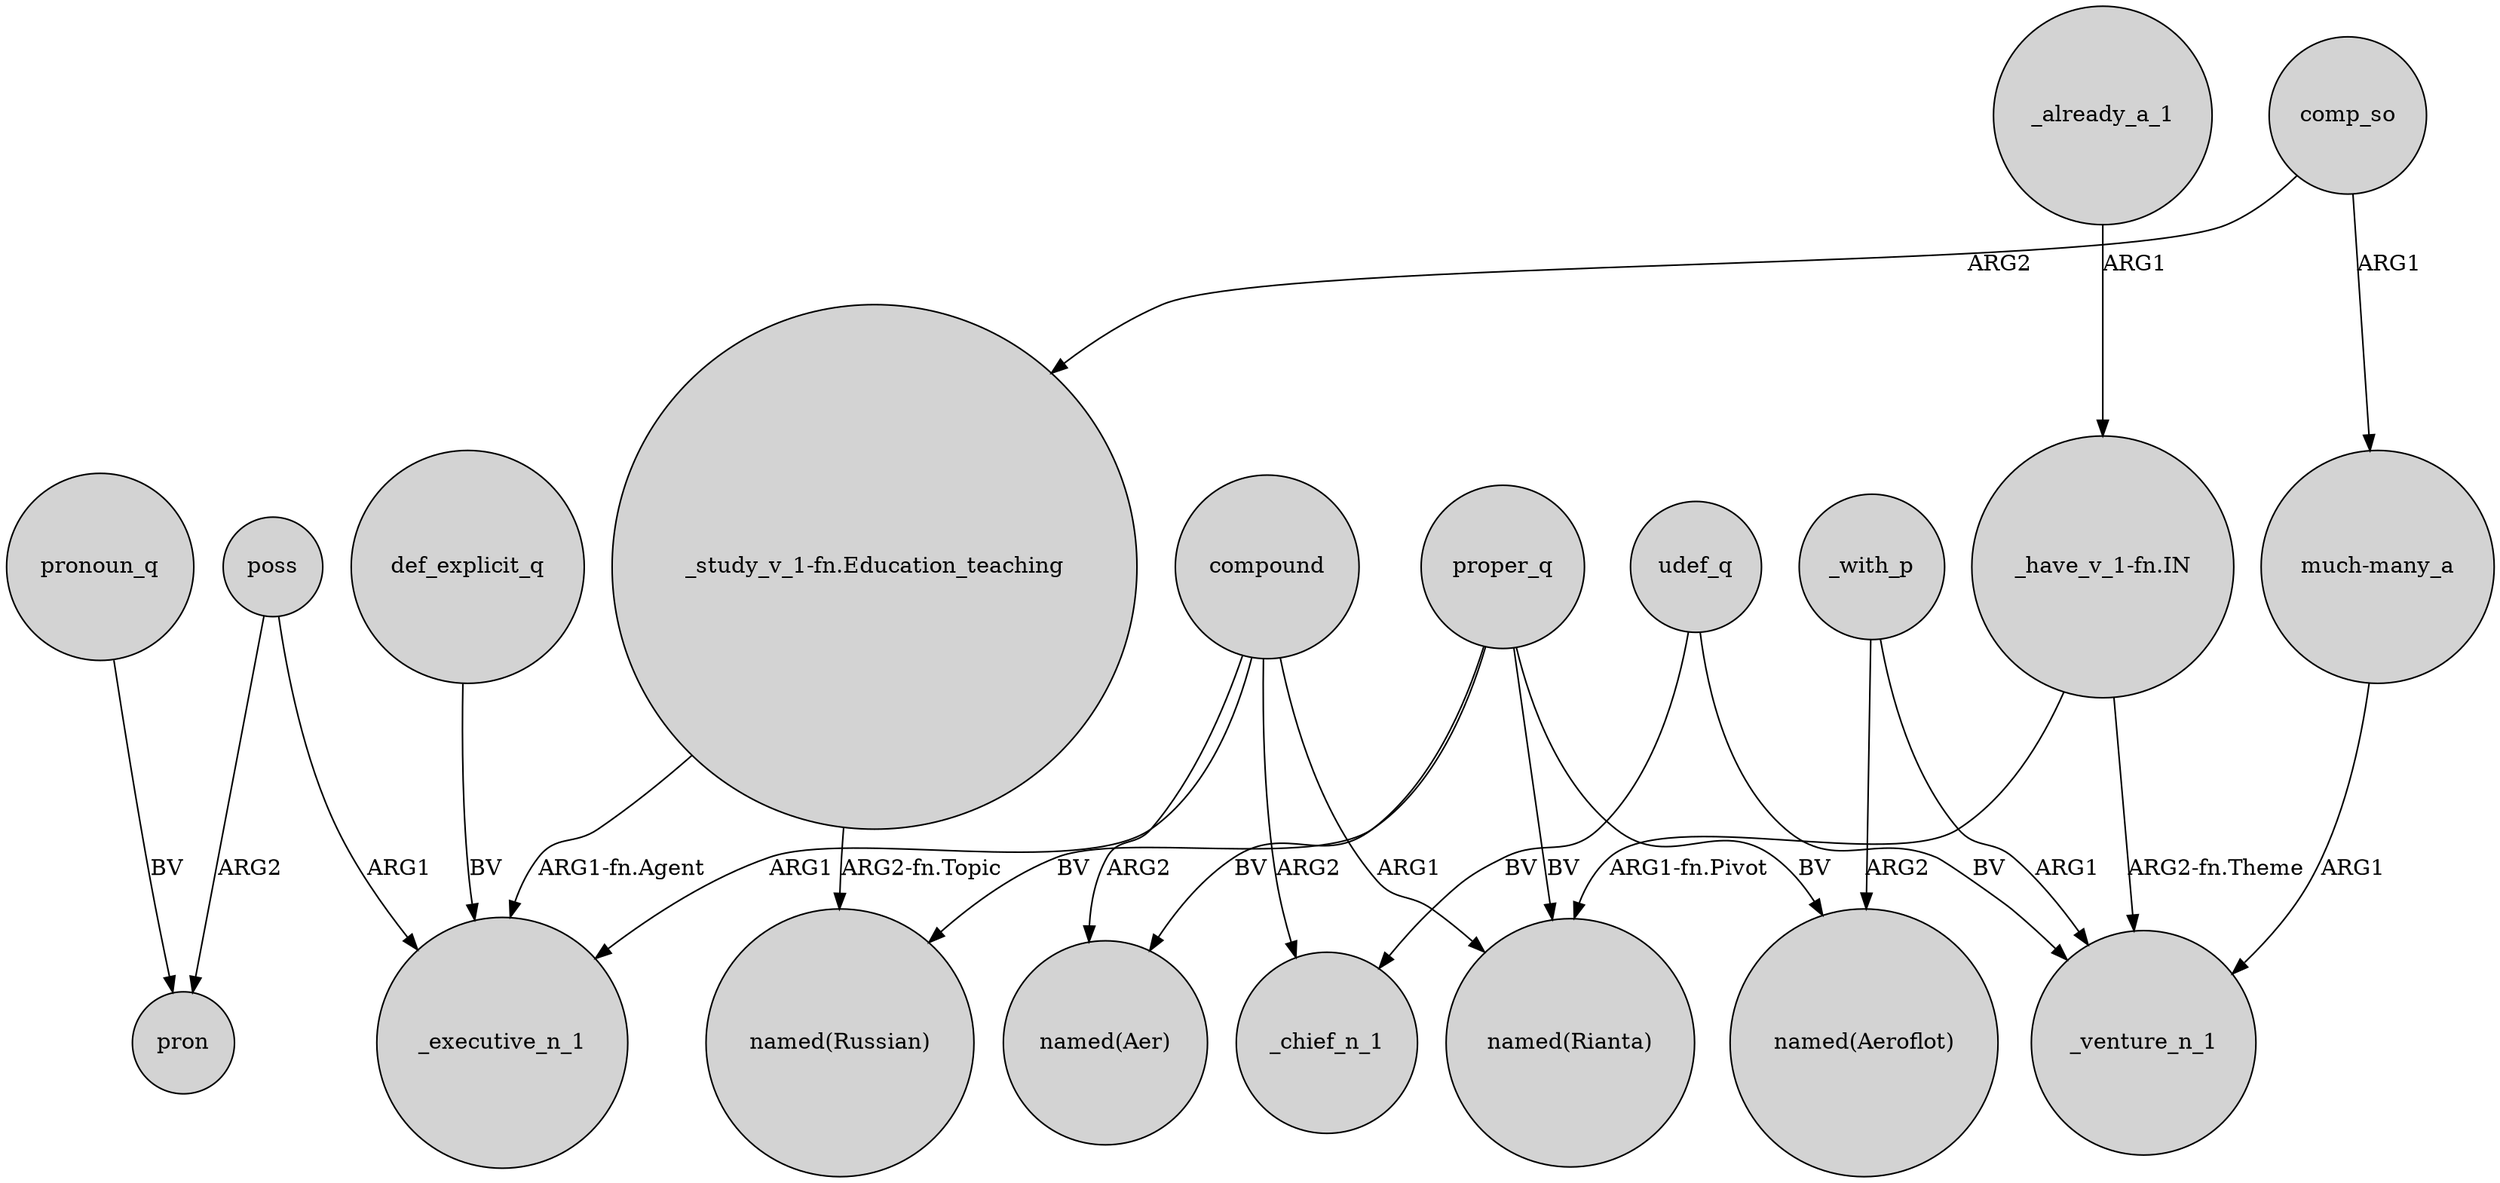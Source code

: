 digraph {
	node [shape=circle style=filled]
	proper_q -> "named(Russian)" [label=BV]
	poss -> pron [label=ARG2]
	poss -> _executive_n_1 [label=ARG1]
	"_study_v_1-fn.Education_teaching" -> "named(Russian)" [label="ARG2-fn.Topic"]
	compound -> "named(Aer)" [label=ARG2]
	compound -> _executive_n_1 [label=ARG1]
	def_explicit_q -> _executive_n_1 [label=BV]
	udef_q -> _venture_n_1 [label=BV]
	compound -> _chief_n_1 [label=ARG2]
	_already_a_1 -> "_have_v_1-fn.IN" [label=ARG1]
	proper_q -> "named(Rianta)" [label=BV]
	pronoun_q -> pron [label=BV]
	compound -> "named(Rianta)" [label=ARG1]
	proper_q -> "named(Aer)" [label=BV]
	proper_q -> "named(Aeroflot)" [label=BV]
	udef_q -> _chief_n_1 [label=BV]
	"_study_v_1-fn.Education_teaching" -> _executive_n_1 [label="ARG1-fn.Agent"]
	_with_p -> _venture_n_1 [label=ARG1]
	_with_p -> "named(Aeroflot)" [label=ARG2]
	"_have_v_1-fn.IN" -> "named(Rianta)" [label="ARG1-fn.Pivot"]
	"_have_v_1-fn.IN" -> _venture_n_1 [label="ARG2-fn.Theme"]
	comp_so -> "_study_v_1-fn.Education_teaching" [label=ARG2]
	comp_so -> "much-many_a" [label=ARG1]
	"much-many_a" -> _venture_n_1 [label=ARG1]
}
